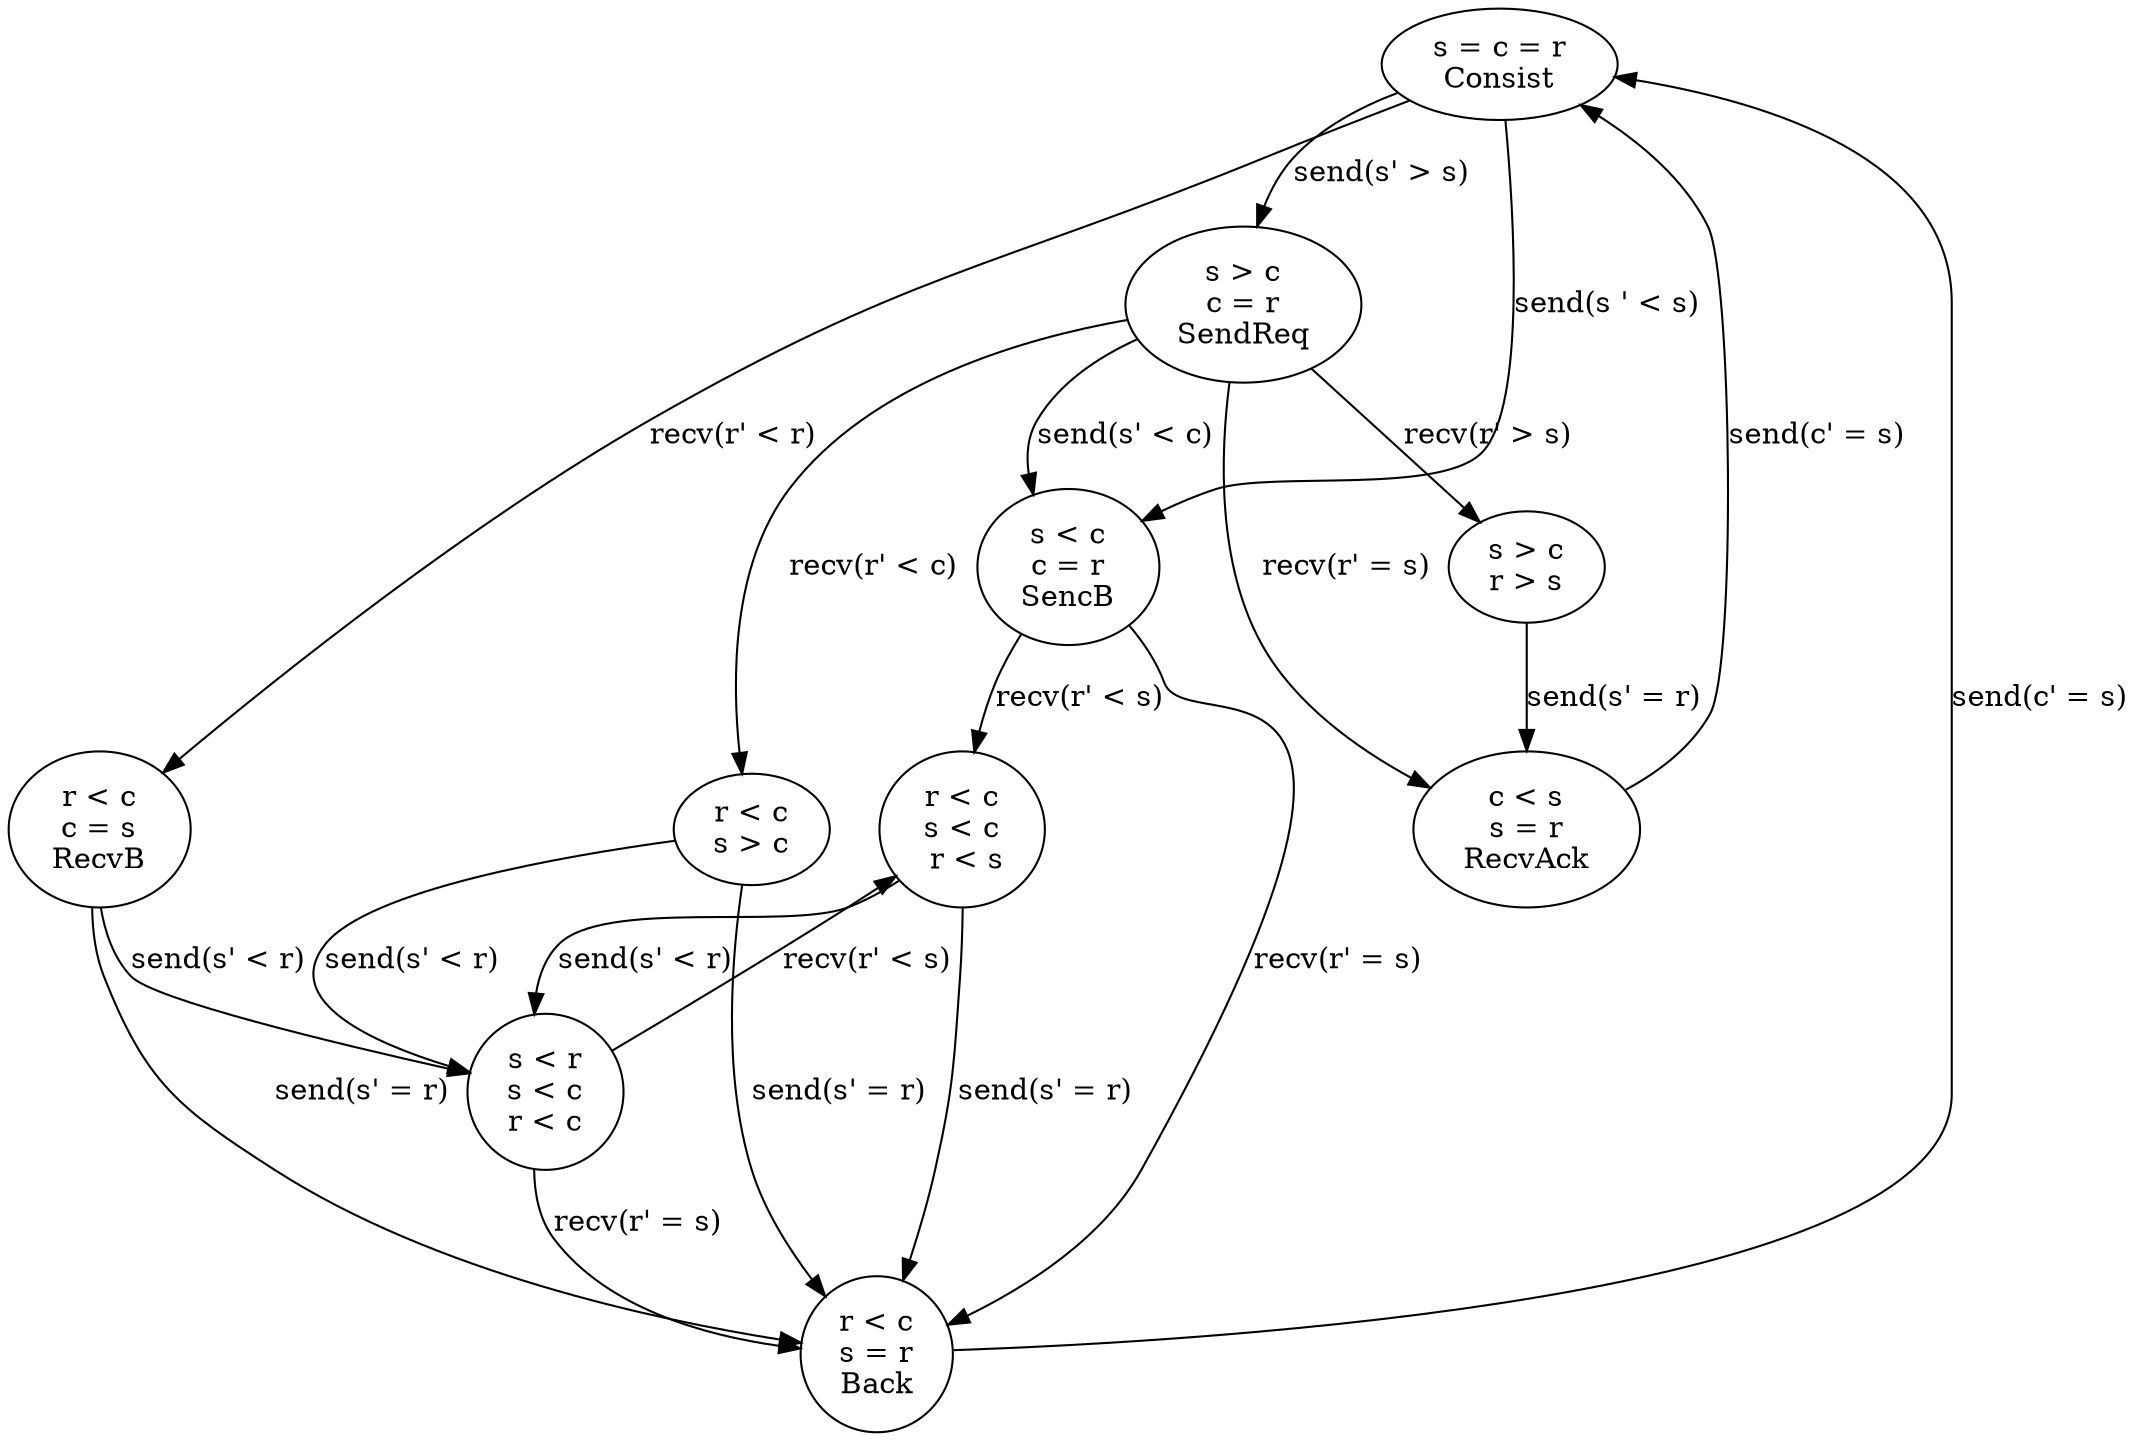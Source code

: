 digraph state_machine{
  //Nodes

  consist [label="s = c = r\nConsist"] 
  sendreq [label="s > c\nc = r\nSendReq"]
  recvb [label="r < c\nc = s\nRecvB"] 
  sendb [label="s < c\nc = r\nSencB"]

  comm_int [label="s > c\nr > s"]
  recv_ack [label="c < s\ns = r\nRecvAck"]
  sback_int [label="r < c\ns > c"]
  
  back_rint [label="s < r\ns < c\nr < c"]
  back_sint [label="r < c\ns < c\n r < s"]
  back_ack [label="r < c\ns = r\nBack"]

  // Edges
  consist -> sendreq [label="send(s' > s)"]
  consist -> recvb [label="recv(r' < r)"]
  consist -> sendb [label="send(s ' < s)"]

  sendreq -> comm_int [label="recv(r' > s)"]
  sendreq -> recv_ack [label="recv(r' = s)"]
  sendreq -> sendb [label="send(s' < c)"]
  sendreq -> sback_int [label="recv(r' < c)"]

  comm_int -> recv_ack [label="send(s' = r)"]

  recv_ack -> consist [label="send(c' = s)"]

  sback_int -> back_rint [label="send(s' < r)"]
  sback_int -> back_ack [label="send(s' = r)"]
  
  recvb -> back_rint [label="send(s' < r)"]
  recvb -> back_ack [label="send(s' = r)"]

  sendb -> back_sint [label="recv(r' < s)"]
  sendb -> back_ack [label="recv(r' = s)"]

  back_rint -> back_sint [label="recv(r' < s)"]
  back_rint -> back_ack [label="recv(r' = s)"]

  back_sint -> back_rint [label="send(s' < r)"]
  back_sint -> back_ack [label="send(s' = r)"]

  back_ack -> consist [label="send(c' = s)"]
}
